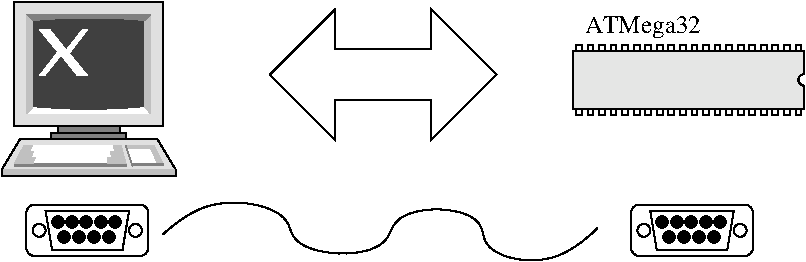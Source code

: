 #FIG 3.2  Produced by xfig version 3.2.5b
Landscape
Center
Metric
A4      
100.00
Single
-2
1200 2
0 32 #8e8e8e
0 33 #c6b797
0 34 #dccba6
0 35 #404040
0 36 #808080
0 37 #c0c0c0
0 38 #e0e0e0
0 39 #8e8f8e
0 40 #aaaaaa
0 41 #555555
0 42 #eff8ff
0 43 #c7c3c7
0 44 #565151
0 45 #d7d7d7
0 46 #85807d
0 47 #d2d2d2
0 48 #3a3a3a
0 49 #4573aa
0 50 #aeaeae
0 51 #7b79a5
0 52 #444444
0 53 #73758c
0 54 #f7f7f7
0 55 #414541
0 56 #635dce
0 57 #bebebe
0 58 #515151
0 59 #e7e3e7
0 60 #000049
0 61 #797979
0 62 #303430
0 63 #414141
0 64 #c7b696
0 65 #dd9d93
0 66 #f1ece0
0 67 #c3c3c3
0 68 #e2c8a8
0 69 #e1e1e1
0 70 #ededed
0 71 #da7a1a
0 72 #f1e41a
0 73 #887dc2
0 74 #b0a193
0 75 #837cdd
0 76 #d6d6d6
0 77 #8c8ca5
0 78 #4a4a4a
0 79 #8c6b6b
0 80 #5a5a5a
0 81 #636363
0 82 #b79b73
0 83 #4193ff
0 84 #bf703b
0 85 #db7700
0 86 #dab800
0 87 #006400
0 88 #5a6b3b
0 89 #d3d3d3
0 90 #8e8ea4
0 91 #f3b95d
0 92 #89996b
0 93 #646464
0 94 #b7e6ff
0 95 #86c0ec
0 96 #bdbdbd
0 97 #d39552
0 98 #98d2fe
0 99 #616161
0 100 #aeb2ae
0 101 #717171
0 102 #ff9a00
0 103 #8c9c6b
0 104 #f76b00
0 105 #5a6b39
0 106 #8c9c6b
0 107 #8c9c7b
0 108 #184a18
0 109 #adadad
0 110 #f7bd5a
0 111 #636b9c
0 112 #de0000
0 113 #adadad
0 114 #f7bd5a
0 115 #adadad
0 116 #f7bd5a
0 117 #636b9c
0 118 #526b29
0 119 #949494
0 120 #006300
0 121 #00634a
0 122 #7b844a
0 123 #e7bd7b
0 124 #a5b5c6
0 125 #6b6b94
0 126 #846b6b
0 127 #529c4a
0 128 #d6e7e7
0 129 #526363
0 130 #186b4a
0 131 #9ca5b5
0 132 #ff9400
0 133 #ff9400
0 134 #00634a
0 135 #7b844a
0 136 #63737b
0 137 #e7bd7b
0 138 #184a18
0 139 #f7bd5a
0 140 #000000
0 141 #f73829
0 142 #000000
0 143 #ffff52
0 144 #52794a
0 145 #639a5a
0 146 #c66142
0 147 #e76942
0 148 #ff7952
0 149 #dedede
0 150 #f3eed3
0 151 #f5ae5d
0 152 #95ce99
0 153 #b5157d
0 154 #eeeeee
0 155 #848484
0 156 #7b7b7b
0 157 #005a00
0 158 #e77373
0 159 #ffcb31
0 160 #29794a
0 161 #de2821
0 162 #2159c6
0 163 #f8f8f8
0 164 #e6e6e6
0 165 #21845a
0 166 #e7e7e7
0 167 #717571
0 168 #d9d9d9
0 169 #569eb0
0 170 #9c0000
0 171 #8c8c8c
0 172 #424242
0 173 #8c8c8c
0 174 #424242
0 175 #8c8c8c
0 176 #424242
0 177 #8c8c8c
0 178 #424242
0 179 #8c8c8c
0 180 #424242
0 181 #8c8c8c
0 182 #424242
0 183 #c2c2c2
0 184 #6e6e6e
0 185 #333333
0 186 #949395
0 187 #747075
0 188 #b3b3b3
0 189 #6d6d6d
0 190 #454545
# DB9 connector
6 1669 4095 2565 4500
6 1885 4290 2343 4382
2 1 0 7 0 7 100 0 0 0.000 0 1 7 0 0 1
	 1953 4335
2 1 0 7 0 7 100 0 0 0.000 0 1 7 0 0 1
	 2060 4335
2 1 0 7 0 7 100 0 0 0.000 0 1 7 0 0 1
	 2167 4335
2 1 0 7 0 7 100 0 0 0.000 0 1 7 0 0 1
	 2274 4335
-6
6 1880 4200 2348 4255
2 1 0 7 0 7 100 0 0 0.000 0 1 7 0 0 1
	 1907 4227
2 1 0 7 0 7 100 0 0 0.000 0 1 7 0 0 1
	 2010 4227
2 1 0 7 0 7 100 0 0 0.000 0 1 7 0 0 1
	 2320 4227
2 1 0 7 0 7 100 0 0 0.000 0 1 7 0 0 1
	 2217 4227
2 1 0 7 0 7 100 0 0 0.000 0 1 7 0 0 1
	 2113 4227
-6
1 3 0 1 -1 -1 0 0 -1 0.000 1 0.0000 1772 4290 46 46 1772 4290 1772 4335
1 3 0 1 -1 -1 0 0 -1 0.000 1 0.0000 2460 4290 46 46 2460 4290 2460 4335
2 4 0 1 -1 -1 0 0 -1 0.000 0 0 4 0 0 5
	 2552 4473 2552 4106 1680 4106 1680 4473 2552 4473
2 3 0 1 0 7 100 0 -1 0.000 0 1 7 0 0 5
	 1818 4152 2414 4152 2368 4427 1864 4427 1818 4152
-6
# X Terminal
6 1485 2655 2772 3915
6 1771 2835 2126 3191
6 1771 2835 2126 3191
2 3 0 1 7 7 0 0 20 0.000 0 0 -1 0 0 7
	 1783 2861 1847 2861 1956 2997 1811 3179 1783 3179 1910 3015
	 1783 2861
2 3 0 1 7 7 0 0 20 0.000 0 0 7 0 0 7
	 2109 3179 2046 3179 1937 3043 2082 2861 2109 2861 1982 3025
	 2109 3179
-6
-6
2 2 0 1 0 38 20 0 20 0.000 2 0 7 0 0 5
	 1593 2658 2659 2658 2659 3547 1593 3547 1593 2658
2 2 0 1 0 36 20 0 20 0.000 2 0 7 0 0 5
	 1904 3547 2348 3547 2348 3591 1904 3591 1904 3547
2 2 0 1 0 36 20 0 20 0.000 2 0 -1 0 0 5
	 1859 3591 2393 3591 2393 3636 1859 3636 1859 3591
2 3 0 1 0 38 20 0 20 0.000 2 0 7 0 0 7
	 1637 3636 2615 3636 2748 3858 2748 3903 1504 3903 1504 3858
	 1637 3636
2 1 0 1 0 37 19 0 20 0.000 2 0 -1 0 0 4
	 1504 3858 1504 3903 2748 3903 2748 3858
2 3 0 0 0 7 19 0 20 0.000 2 0 -1 0 0 5
	 1682 3680 1593 3814 2393 3814 2348 3680 1682 3680
2 2 0 0 0 36 18 0 20 0.000 2 0 -1 0 0 5
	 1593 3814 2393 3814 2393 3830 1593 3830 1593 3814
2 3 0 0 0 37 18 0 20 0.000 2 0 -1 0 0 9
	 1665 3680 1593 3814 1726 3814 1745 3769 1714 3769 1732 3725
	 1703 3725 1726 3680 1665 3680
2 3 0 0 0 37 18 0 20 0.000 2 0 -1 0 0 10
	 2393 3814 2259 3814 2259 3769 2288 3769 2283 3725 2304 3725
	 2310 3725 2301 3680 2357 3680 2393 3814
2 3 0 0 0 7 19 0 20 0.000 2 0 -1 0 0 5
	 2570 3680 2393 3680 2437 3814 2659 3814 2570 3680
2 3 0 0 0 37 18 0 20 0.000 2 0 -1 0 0 7
	 2659 3814 2618 3814 2570 3707 2401 3707 2392 3680 2589 3680
	 2659 3814
2 2 0 0 0 36 18 0 20 0.000 2 0 -1 0 0 5
	 2437 3814 2659 3814 2659 3829 2437 3829 2437 3814
2 3 0 0 0 36 18 0 20 0.000 2 0 -1 0 0 5
	 2437 3814 2436 3830 2391 3693 2392 3681 2437 3814
2 2 0 0 0 35 19 0 20 0.000 0 0 7 0 0 5
	 1726 2746 2526 2746 2526 3458 1726 3458 1726 2746
3 5 0 0 0 7 18 0 20 0.000 0 0 0 5
	 1682 3458 1726 3413 2135 3432 2526 3413 2570 3458
	 0.000 0.000 -1.000 0.000 0.000
3 5 0 0 0 37 18 0 20 0.000 0 0 0 4
	 2570 2746 2570 3458 2526 3413 2526 2791
	 0.000 0.000 0.000 0.000
3 5 0 0 0 37 18 0 20 0.000 0 0 0 4
	 1682 2746 1682 3458 1726 3413 1726 2791
	 0.000 0.000 0.000 0.000
3 5 0 0 0 36 18 0 20 0.000 0 0 0 5
	 1682 2746 1726 2791 2135 2773 2526 2791 2570 2746
	 0.000 0.000 -1.000 0.000 0.000
-6
6 3420 2709 5040 3645
2 3 0 1 0 7 100 0 20 0.000 0 0 7 0 0 11
	 3888 2997 3888 2709 3420 3177 3888 3645 3888 3357 4572 3357
	 4572 3645 5040 3177 4572 2709 4572 2997 3888 2997
-6
# DB9 connector
6 5989 4095 6885 4500
6 6205 4290 6663 4382
2 1 0 7 0 7 100 0 0 0.000 0 1 7 0 0 1
	 6273 4335
2 1 0 7 0 7 100 0 0 0.000 0 1 7 0 0 1
	 6380 4335
2 1 0 7 0 7 100 0 0 0.000 0 1 7 0 0 1
	 6487 4335
2 1 0 7 0 7 100 0 0 0.000 0 1 7 0 0 1
	 6594 4335
-6
6 6200 4200 6668 4255
2 1 0 7 0 7 100 0 0 0.000 0 1 7 0 0 1
	 6227 4227
2 1 0 7 0 7 100 0 0 0.000 0 1 7 0 0 1
	 6330 4227
2 1 0 7 0 7 100 0 0 0.000 0 1 7 0 0 1
	 6640 4227
2 1 0 7 0 7 100 0 0 0.000 0 1 7 0 0 1
	 6537 4227
2 1 0 7 0 7 100 0 0 0.000 0 1 7 0 0 1
	 6433 4227
-6
1 3 0 1 -1 -1 0 0 -1 0.000 1 0.0000 6092 4290 46 46 6092 4290 6092 4335
1 3 0 1 -1 -1 0 0 -1 0.000 1 0.0000 6780 4290 46 46 6780 4290 6780 4335
2 4 0 1 -1 -1 0 0 -1 0.000 0 0 4 0 0 5
	 6872 4473 6872 4106 6000 4106 6000 4473 6872 4473
2 3 0 1 0 7 100 0 -1 0.000 0 1 7 0 0 5
	 6138 4152 6734 4152 6688 4427 6184 4427 6138 4152
-6
# 40-pin DIP package
6 5580 2925 7245 3465
5 1 0 1 0 7 0 0 20 0.000 0 1 0 0 7237.012 3215.000 7238 3174 7196 3215 7238 3256
2 2 0 1 -1 -1 1 0 2 0.000 0 0 -1 0 0 5
	 7233 3009 7233 3422 5586 3422 5586 3009 7233 3009
2 1 0 1 -1 7 3 0 20 0.000 0 0 7 0 0 4
	 7217 3009 7217 2968 7177 2968 7177 3009
2 1 0 1 -1 7 3 0 20 0.000 0 0 7 0 0 4
	 7135 3009 7135 2968 7094 2968 7094 3009
2 1 0 1 -1 7 3 0 20 0.000 0 0 7 0 0 4
	 7052 3009 7052 2968 7011 2968 7011 3009
2 1 0 1 -1 7 3 0 20 0.000 0 0 7 0 0 4
	 6970 3009 6970 2968 6929 2968 6929 3009
2 1 0 1 -1 7 3 0 20 0.000 0 0 7 0 0 4
	 6887 3009 6887 2968 6846 2968 6846 3009
2 1 0 1 -1 7 3 0 20 0.000 0 0 7 0 0 4
	 6804 3009 6804 2968 6763 2968 6763 3009
2 1 0 1 -1 7 3 0 20 0.000 0 0 7 0 0 4
	 6722 3009 6722 2968 6681 2968 6681 3009
2 1 0 1 -1 7 3 0 20 0.000 0 0 7 0 0 4
	 6639 3009 6639 2968 6599 2968 6599 3009
2 1 0 1 -1 7 3 0 20 0.000 0 0 7 0 0 4
	 6887 3422 6887 3463 6846 3463 6846 3422
2 1 0 1 -1 7 3 0 20 0.000 0 0 7 0 0 4
	 6804 3422 6804 3463 6763 3463 6763 3422
2 1 0 1 -1 7 3 0 20 0.000 0 0 7 0 0 4
	 6722 3422 6722 3463 6681 3463 6681 3422
2 1 0 1 -1 7 3 0 20 0.000 0 0 7 0 0 4
	 7217 3422 7217 3463 7177 3463 7177 3422
2 1 0 1 -1 7 3 0 20 0.000 0 0 7 0 0 4
	 7135 3422 7135 3463 7094 3463 7094 3422
2 1 0 1 -1 7 3 0 20 0.000 0 0 7 0 0 4
	 7052 3422 7052 3463 7011 3463 7011 3422
2 1 0 1 -1 7 3 0 20 0.000 0 0 7 0 0 4
	 6970 3422 6970 3463 6929 3463 6929 3422
2 1 0 1 -1 7 3 0 20 0.000 0 0 7 0 0 4
	 6639 3422 6639 3463 6599 3463 6599 3422
2 1 0 1 -1 7 3 0 20 0.000 0 0 7 0 0 4
	 6061 3009 6061 2968 6021 2968 6021 3009
2 1 0 1 -1 7 3 0 20 0.000 0 0 7 0 0 4
	 5978 3009 5978 2968 5938 2968 5938 3009
2 1 0 1 -1 7 3 0 20 0.000 0 0 7 0 0 4
	 6061 3422 6061 3463 6021 3463 6021 3422
2 1 0 1 -1 7 3 0 20 0.000 0 0 7 0 0 4
	 5978 3422 5978 3463 5938 3463 5938 3422
2 1 0 1 -1 7 3 0 20 0.000 0 0 7 0 0 4
	 5731 3009 5731 2968 5690 2968 5690 3009
2 1 0 1 -1 7 3 0 20 0.000 0 0 7 0 0 4
	 5648 3009 5648 2968 5607 2968 5607 3009
2 1 0 1 -1 7 3 0 20 0.000 0 0 7 0 0 4
	 5731 3422 5731 3463 5690 3463 5690 3422
2 1 0 1 -1 7 3 0 20 0.000 0 0 7 0 0 4
	 5648 3422 5648 3463 5607 3463 5607 3422
2 1 0 1 -1 7 3 0 20 0.000 0 0 7 0 0 4
	 5896 3009 5896 2968 5855 2968 5855 3009
2 1 0 1 -1 7 3 0 20 0.000 0 0 7 0 0 4
	 5813 3009 5813 2968 5773 2968 5773 3009
2 1 0 1 -1 7 3 0 20 0.000 0 0 7 0 0 4
	 5896 3422 5896 3463 5855 3463 5855 3422
2 1 0 1 -1 7 3 0 20 0.000 0 0 7 0 0 4
	 5813 3422 5813 3463 5773 3463 5773 3422
2 1 0 1 -1 7 3 0 20 0.000 0 0 7 0 0 4
	 6556 3009 6556 2968 6516 2968 6516 3009
2 1 0 1 -1 7 3 0 20 0.000 0 0 7 0 0 4
	 6474 3009 6474 2968 6433 2968 6433 3009
2 1 0 1 -1 7 3 0 20 0.000 0 0 7 0 0 4
	 6556 3422 6556 3463 6516 3463 6516 3422
2 1 0 1 -1 7 3 0 20 0.000 0 0 7 0 0 4
	 6474 3422 6474 3463 6433 3463 6433 3422
2 1 0 1 -1 7 3 0 20 0.000 0 0 7 0 0 4
	 6226 3009 6226 2968 6185 2968 6185 3009
2 1 0 1 -1 7 3 0 20 0.000 0 0 7 0 0 4
	 6144 3009 6144 2968 6103 2968 6103 3009
2 1 0 1 -1 7 3 0 20 0.000 0 0 7 0 0 4
	 6226 3422 6226 3463 6185 3463 6185 3422
2 1 0 1 -1 7 3 0 20 0.000 0 0 7 0 0 4
	 6144 3422 6144 3463 6103 3463 6103 3422
2 1 0 1 -1 7 3 0 20 0.000 0 0 7 0 0 4
	 6392 3009 6392 2968 6351 2968 6351 3009
2 1 0 1 -1 7 3 0 20 0.000 0 0 7 0 0 4
	 6309 3009 6309 2968 6268 2968 6268 3009
2 1 0 1 -1 7 3 0 20 0.000 0 0 7 0 0 4
	 6392 3422 6392 3463 6351 3463 6351 3422
2 1 0 1 -1 7 3 0 20 0.000 0 0 7 0 0 4
	 6309 3422 6309 3463 6268 3463 6268 3422
-6
3 2 0 1 0 7 50 -1 -1 0.000 0 0 0 6
	 2655 4320 3240 4095 3915 4455 4635 4140 5220 4500 5760 4275
	 0.000 -1.000 -1.000 -1.000 -1.000 0.000
4 0 0 50 -1 0 12 0.0000 4 180 930 5670 2880 ATMega32\001
